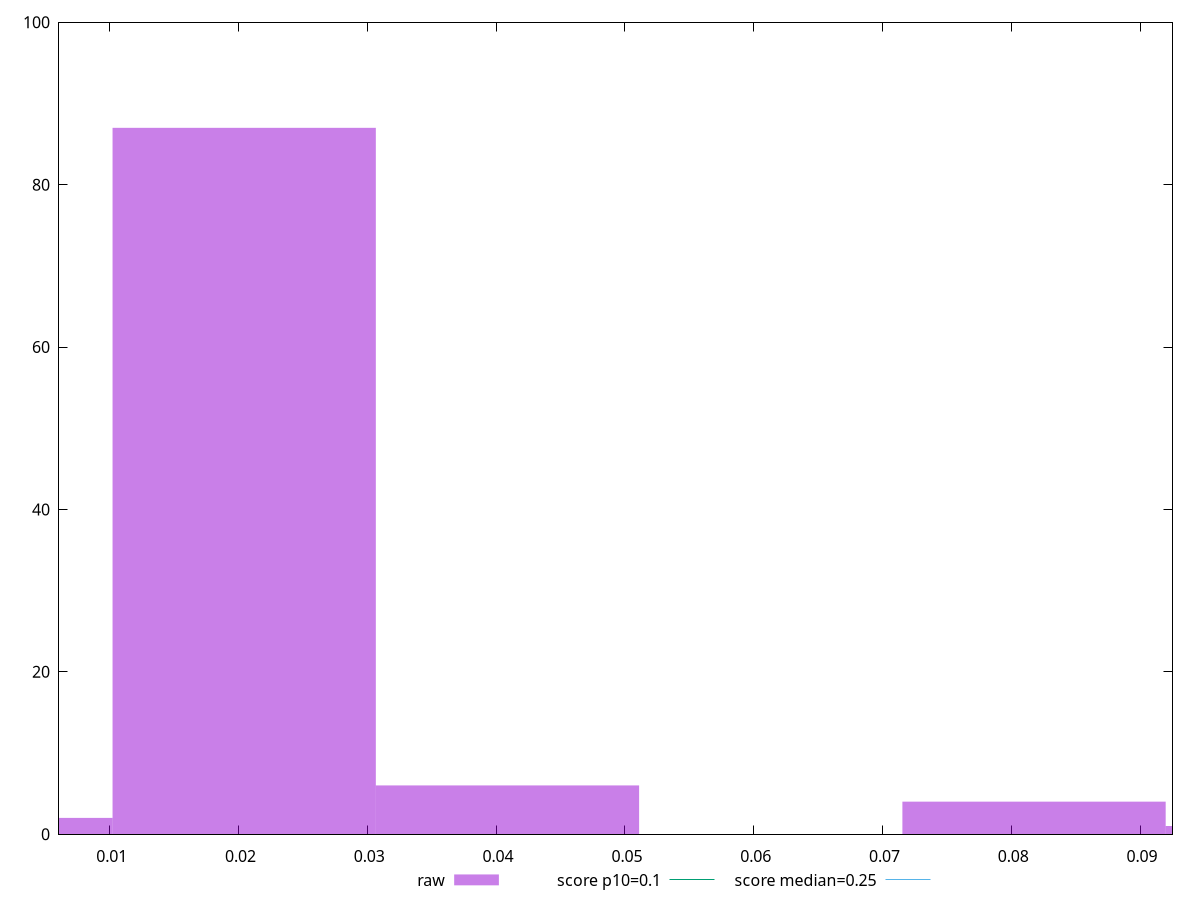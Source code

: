 reset

$raw <<EOF
0.02044202746740367 87
0.04088405493480734 6
0.08176810986961468 4
0 2
0.10221013733701835 1
EOF

set key outside below
set boxwidth 0.02044202746740367
set xrange [0.006063152419196235:0.09251860184139675]
set yrange [0:100]
set trange [0:100]
set style fill transparent solid 0.5 noborder

set parametric
set terminal svg size 640, 490 enhanced background rgb 'white'
set output "reports/report_00027_2021-02-24T12-40-31.850Z/cumulative-layout-shift/samples/music/raw/histogram.svg"

plot $raw title "raw" with boxes, \
     0.1,t title "score p10=0.1", \
     0.25,t title "score median=0.25"

reset
